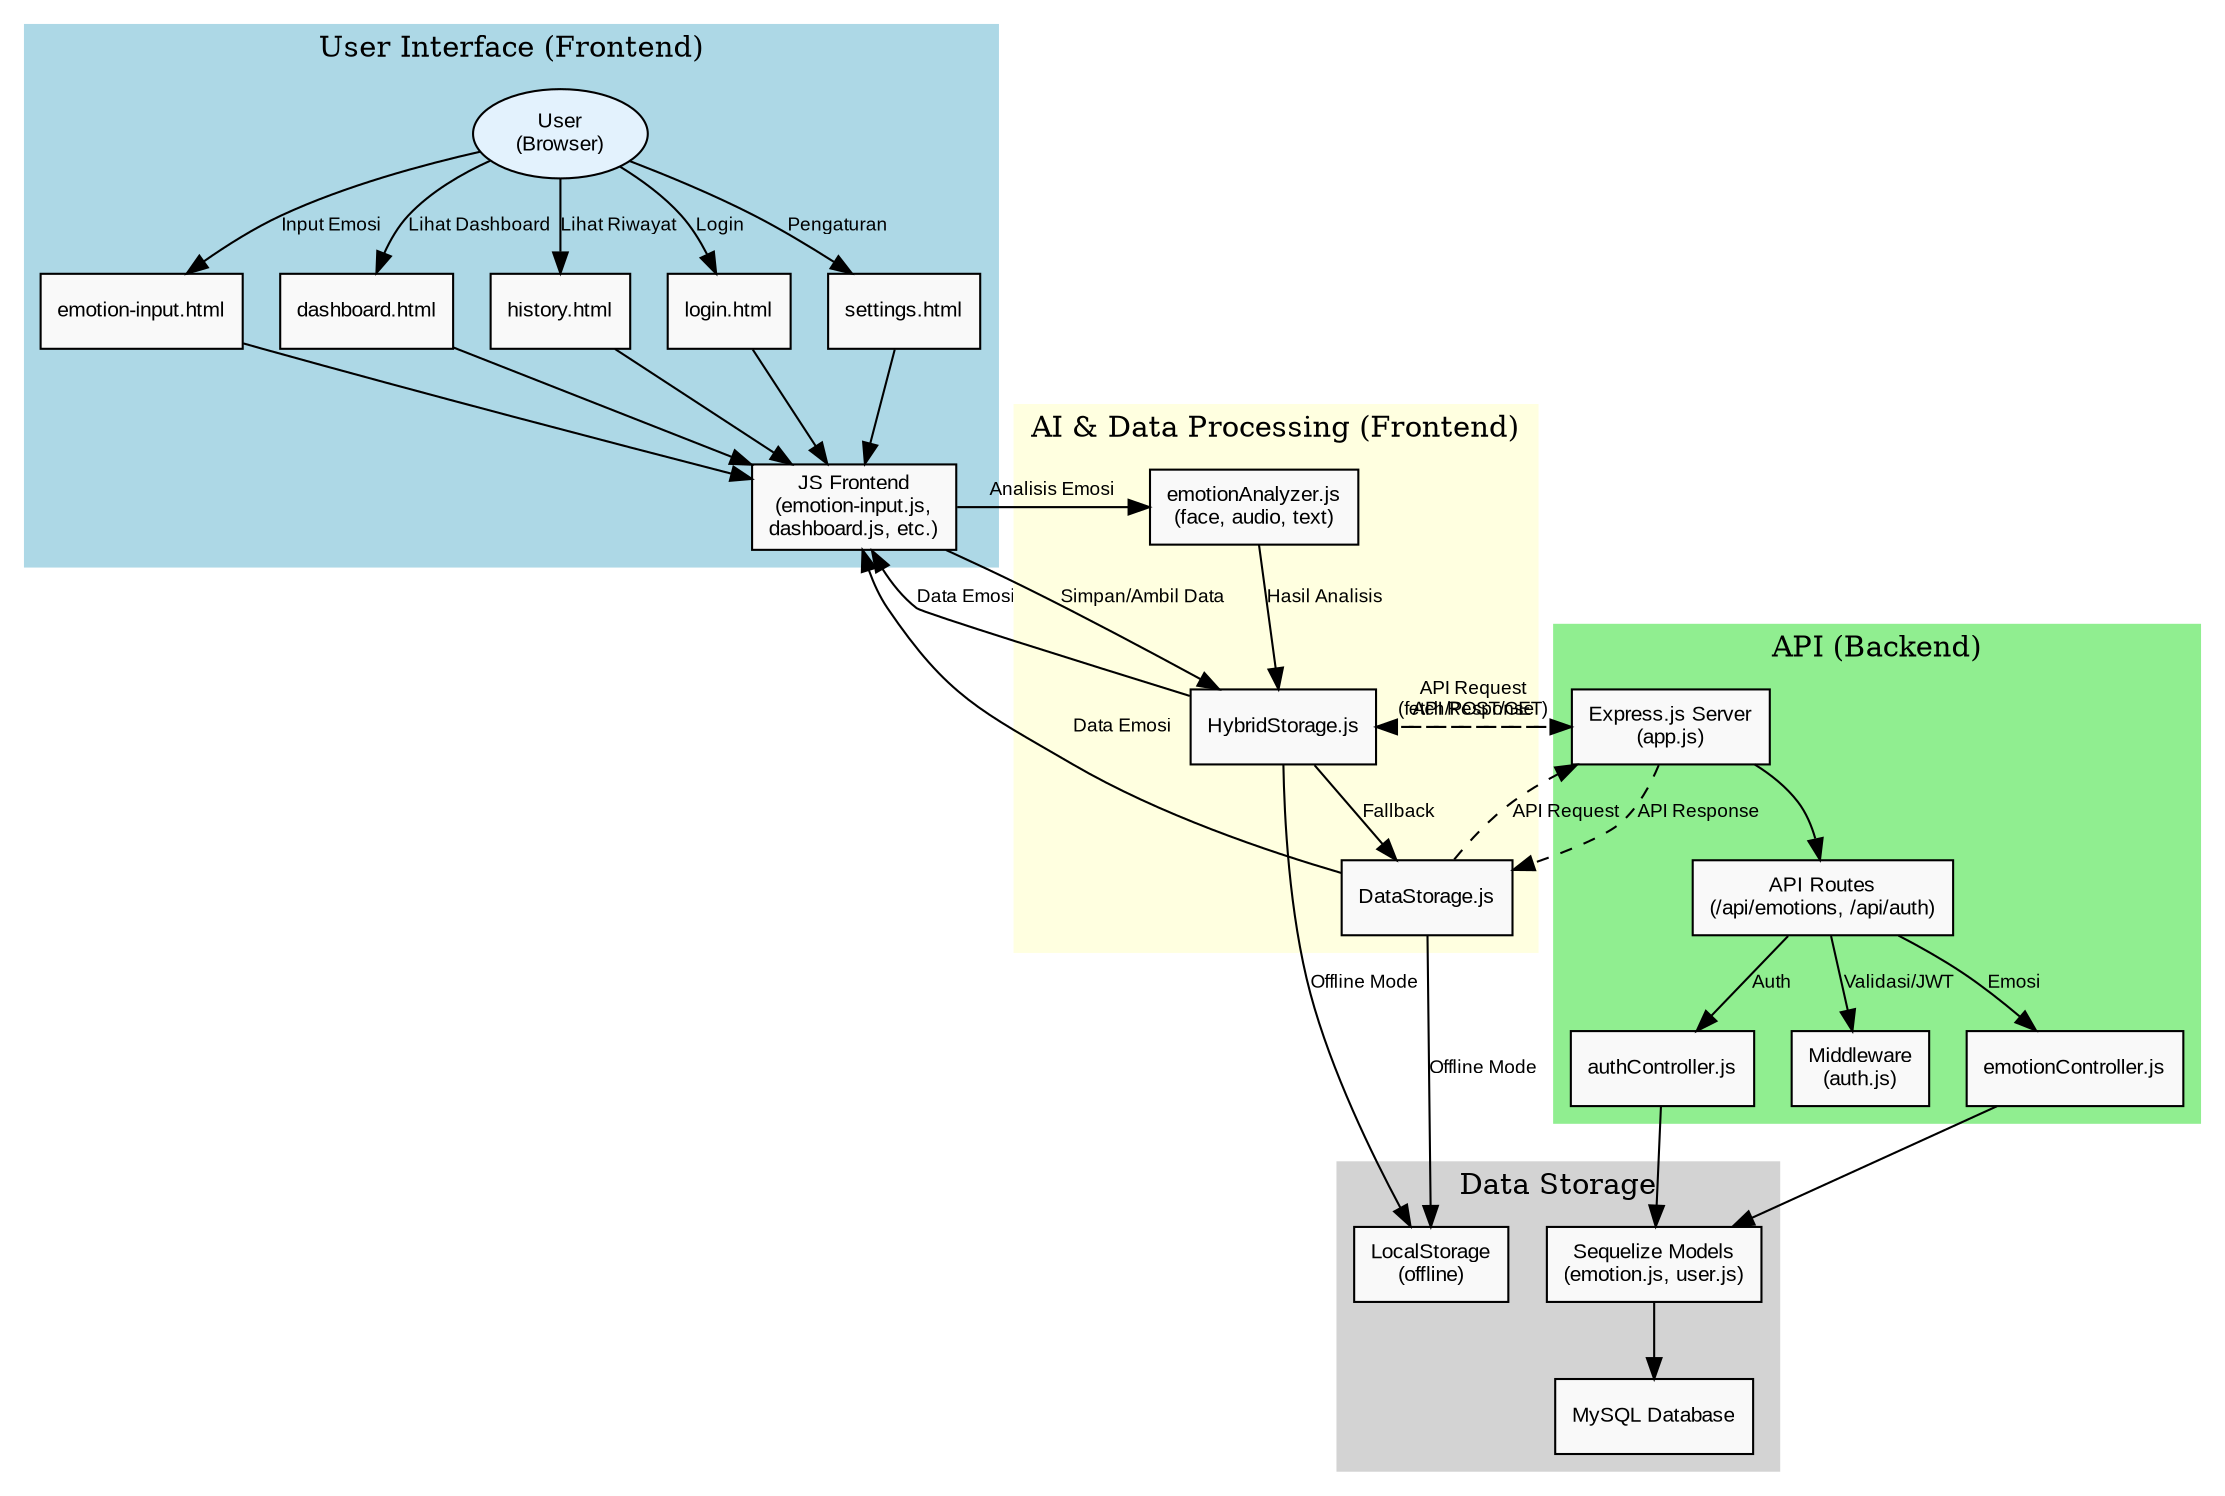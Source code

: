 digraph TeamPulseWorkflow {
  rankdir=TB;
  node [shape=box, style=filled, fillcolor="#f9f9f9", fontname="Arial", fontsize=10];
  edge [fontname="Arial", fontsize=9];

  // Layer 1: User Interface (Frontend)
  subgraph cluster_ui {
    label="User Interface (Frontend)";
    style=filled;
    color=lightblue;
    "User\n(Browser)" [shape=ellipse, fillcolor="#e3f2fd"];
    "emotion-input.html";
    "dashboard.html";
    "history.html";
    "login.html";
    "settings.html";
    "JS Frontend\n(emotion-input.js,\ndashboard.js, etc.)";
  }

  // Layer 2: AI & Data Processing (Frontend)
  subgraph cluster_ai {
    label="AI & Data Processing (Frontend)";
    style=filled;
    color=lightyellow;
    "emotionAnalyzer.js\n(face, audio, text)";
    "HybridStorage.js";
    "DataStorage.js";
  }

  // Layer 3: API (Backend)
  subgraph cluster_api {
    label="API (Backend)";
    style=filled;
    color=lightgreen;
    "Express.js Server\n(app.js)";
    "API Routes\n(/api/emotions, /api/auth)";
    "emotionController.js";
    "authController.js";
    "Middleware\n(auth.js)";
  }

  // Layer 4: Data Storage
  subgraph cluster_db {
    label="Data Storage";
    style=filled;
    color=lightgrey;
    "MySQL Database";
    "Sequelize Models\n(emotion.js, user.js)";
    "LocalStorage\n(offline)";
  }

  // UI Layer
  "User\n(Browser)" -> "emotion-input.html" [label="Input Emosi"];
  "User\n(Browser)" -> "dashboard.html" [label="Lihat Dashboard"];
  "User\n(Browser)" -> "history.html" [label="Lihat Riwayat"];
  "User\n(Browser)" -> "login.html" [label="Login"];
  "User\n(Browser)" -> "settings.html" [label="Pengaturan"];
  "emotion-input.html" -> "JS Frontend\n(emotion-input.js,\ndashboard.js, etc.)";
  "dashboard.html" -> "JS Frontend\n(emotion-input.js,\ndashboard.js, etc.)";
  "history.html" -> "JS Frontend\n(emotion-input.js,\ndashboard.js, etc.)";
  "login.html" -> "JS Frontend\n(emotion-input.js,\ndashboard.js, etc.)";
  "settings.html" -> "JS Frontend\n(emotion-input.js,\ndashboard.js, etc.)";

  // AI & Data Processing Layer
  "JS Frontend\n(emotion-input.js,\ndashboard.js, etc.)" -> "emotionAnalyzer.js\n(face, audio, text)" [label="Analisis Emosi"];
  "JS Frontend\n(emotion-input.js,\ndashboard.js, etc.)" -> "HybridStorage.js" [label="Simpan/Ambil Data"];
  "HybridStorage.js" -> "DataStorage.js" [label="Fallback"];
  "emotionAnalyzer.js\n(face, audio, text)" -> "HybridStorage.js" [label="Hasil Analisis"];

  // Hybrid Storage ke Backend/API
  "HybridStorage.js" -> "Express.js Server\n(app.js)" [label="API Request\n(fetch/POST/GET)", style=dashed];
  "DataStorage.js" -> "Express.js Server\n(app.js)" [label="API Request", style=dashed];

  // API Layer
  "Express.js Server\n(app.js)" -> "API Routes\n(/api/emotions, /api/auth)";
  "API Routes\n(/api/emotions, /api/auth)" -> "emotionController.js" [label="Emosi"];
  "API Routes\n(/api/emotions, /api/auth)" -> "authController.js" [label="Auth"];
  "API Routes\n(/api/emotions, /api/auth)" -> "Middleware\n(auth.js)" [label="Validasi/JWT"];

  // Data Storage Layer
  "emotionController.js" -> "Sequelize Models\n(emotion.js, user.js)";
  "authController.js" -> "Sequelize Models\n(emotion.js, user.js)";
  "Sequelize Models\n(emotion.js, user.js)" -> "MySQL Database";
  "HybridStorage.js" -> "LocalStorage\n(offline)" [label="Offline Mode"];
  "DataStorage.js" -> "LocalStorage\n(offline)" [label="Offline Mode"];

  // Data retrieval for dashboard/history
  "Express.js Server\n(app.js)" -> "HybridStorage.js" [label="API Response", style=dashed];
  "Express.js Server\n(app.js)" -> "DataStorage.js" [label="API Response", style=dashed];
  "HybridStorage.js" -> "JS Frontend\n(emotion-input.js,\ndashboard.js, etc.)" [label="Data Emosi"];
  "DataStorage.js" -> "JS Frontend\n(emotion-input.js,\ndashboard.js, etc.)" [label="Data Emosi"];
}
